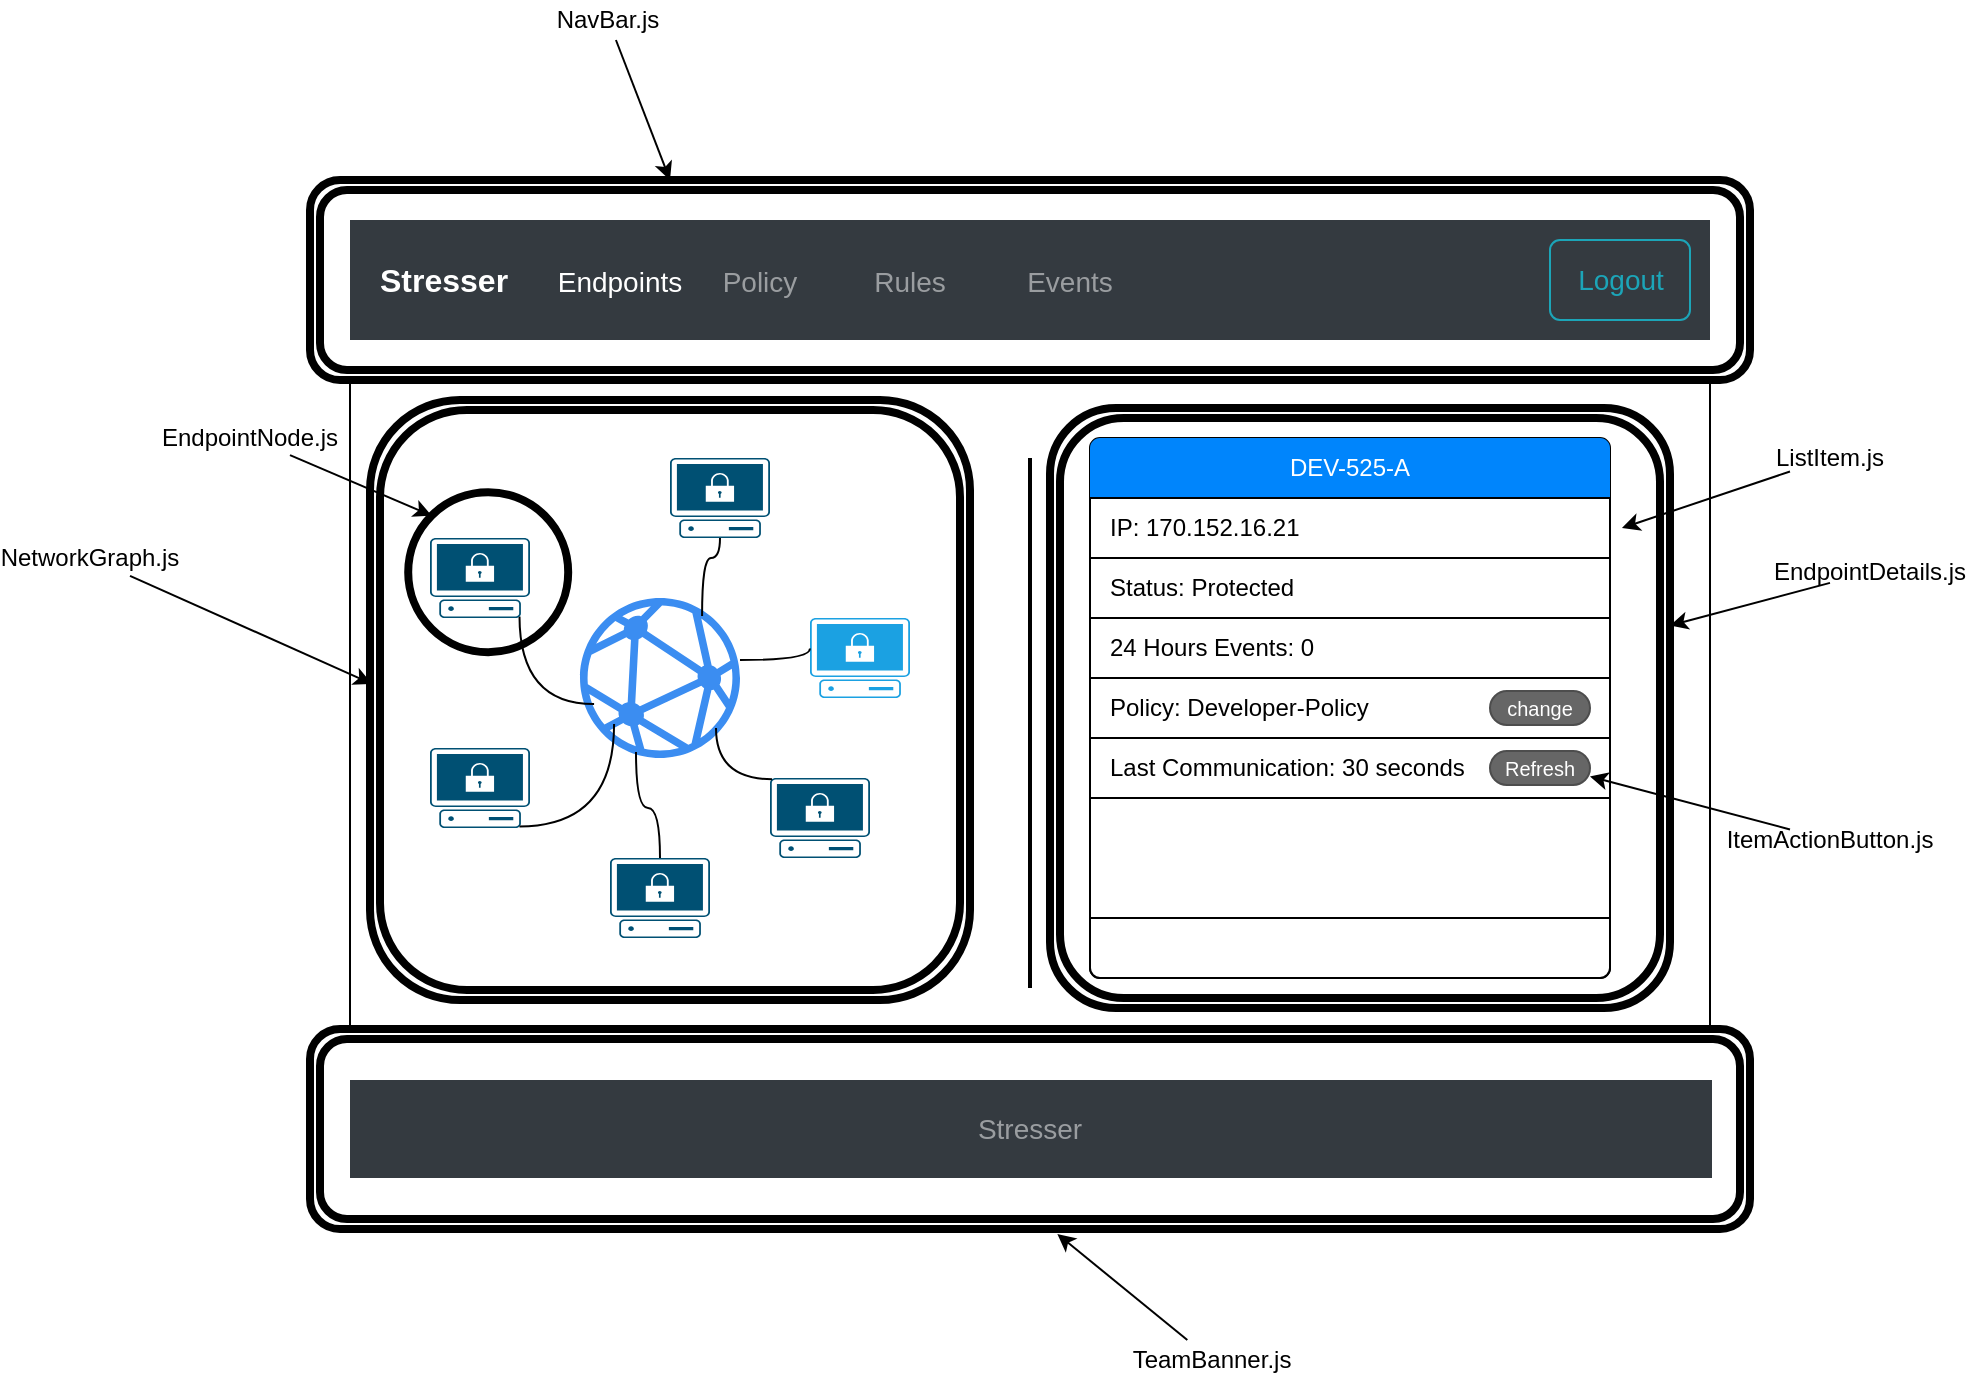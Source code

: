 <mxfile version="13.6.5">
    <diagram id="rAeyCYHqdwfexsLL6dYN" name="Page-1">
        <mxGraphModel dx="1116" dy="792" grid="1" gridSize="10" guides="1" tooltips="1" connect="1" arrows="1" fold="1" page="1" pageScale="1" pageWidth="1100" pageHeight="850" math="0" shadow="0">
            <root>
                <mxCell id="0"/>
                <mxCell id="1" parent="0"/>
                <mxCell id="3" value="" style="rounded=0;whiteSpace=wrap;html=1;" parent="1" vertex="1">
                    <mxGeometry x="180" y="160" width="680" height="480" as="geometry"/>
                </mxCell>
                <mxCell id="23" value="" style="line;strokeWidth=1;rotatable=0;dashed=0;labelPosition=right;align=left;verticalAlign=middle;spacingTop=0;spacingLeft=6;points=[];portConstraint=eastwest;" parent="1" vertex="1">
                    <mxGeometry x="180" y="580" width="680" height="10" as="geometry"/>
                </mxCell>
                <mxCell id="47" value="" style="line;strokeWidth=2;direction=south;html=1;" parent="1" vertex="1">
                    <mxGeometry x="515" y="279" width="10" height="265" as="geometry"/>
                </mxCell>
                <mxCell id="72" value="" style="shape=ext;double=1;rounded=1;whiteSpace=wrap;html=1;strokeWidth=4;" parent="1" vertex="1">
                    <mxGeometry x="190" y="250" width="300" height="300" as="geometry"/>
                </mxCell>
                <mxCell id="26" value="" style="html=1;aspect=fixed;strokeColor=none;shadow=0;align=center;verticalAlign=top;fillColor=#3B8DF1;shape=mxgraph.gcp2.network" parent="1" vertex="1">
                    <mxGeometry x="295" y="349" width="80" height="80" as="geometry"/>
                </mxCell>
                <mxCell id="30" value="" style="points=[[0.02,0.015,0],[0.5,0,0],[0.98,0.015,0],[1,0.38,0],[0.895,0.98,0],[0.5,1,0],[0.105,0.98,0],[0,0.38,0]];verticalLabelPosition=bottom;html=1;verticalAlign=top;aspect=fixed;align=center;pointerEvents=1;shape=mxgraph.cisco19.secure_endpoint_pc;fillColor=#005073;strokeColor=none;" parent="1" vertex="1">
                    <mxGeometry x="220" y="424" width="50" height="40" as="geometry"/>
                </mxCell>
                <mxCell id="31" value="" style="points=[[0.02,0.015,0],[0.5,0,0],[0.98,0.015,0],[1,0.38,0],[0.895,0.98,0],[0.5,1,0],[0.105,0.98,0],[0,0.38,0]];verticalLabelPosition=bottom;html=1;verticalAlign=top;aspect=fixed;align=center;pointerEvents=1;shape=mxgraph.cisco19.secure_endpoint_pc;fillColor=#005073;strokeColor=none;" parent="1" vertex="1">
                    <mxGeometry x="310" y="479" width="50" height="40" as="geometry"/>
                </mxCell>
                <mxCell id="32" value="" style="points=[[0.02,0.015,0],[0.5,0,0],[0.98,0.015,0],[1,0.38,0],[0.895,0.98,0],[0.5,1,0],[0.105,0.98,0],[0,0.38,0]];verticalLabelPosition=bottom;html=1;verticalAlign=top;aspect=fixed;align=center;pointerEvents=1;shape=mxgraph.cisco19.secure_endpoint_pc;fillColor=#005073;strokeColor=none;" parent="1" vertex="1">
                    <mxGeometry x="340" y="279" width="50" height="40" as="geometry"/>
                </mxCell>
                <mxCell id="64" style="edgeStyle=orthogonalEdgeStyle;rounded=0;orthogonalLoop=1;jettySize=auto;html=1;exitX=0.895;exitY=0.98;exitDx=0;exitDy=0;exitPerimeter=0;entryX=0.088;entryY=0.663;entryDx=0;entryDy=0;entryPerimeter=0;endArrow=none;endFill=0;curved=1;" parent="1" source="33" target="26" edge="1">
                    <mxGeometry relative="1" as="geometry"/>
                </mxCell>
                <mxCell id="33" value="" style="points=[[0.02,0.015,0],[0.5,0,0],[0.98,0.015,0],[1,0.38,0],[0.895,0.98,0],[0.5,1,0],[0.105,0.98,0],[0,0.38,0]];verticalLabelPosition=bottom;html=1;verticalAlign=top;aspect=fixed;align=center;pointerEvents=1;shape=mxgraph.cisco19.secure_endpoint_pc;fillColor=#005073;strokeColor=none;" parent="1" vertex="1">
                    <mxGeometry x="220" y="319" width="50" height="40" as="geometry"/>
                </mxCell>
                <mxCell id="44" value="" style="points=[[0.02,0.015,0],[0.5,0,0],[0.98,0.015,0],[1,0.38,0],[0.895,0.98,0],[0.5,1,0],[0.105,0.98,0],[0,0.38,0]];verticalLabelPosition=bottom;html=1;verticalAlign=top;aspect=fixed;align=center;pointerEvents=1;shape=mxgraph.cisco19.secure_endpoint_pc;fillColor=#005073;strokeColor=none;" parent="1" vertex="1">
                    <mxGeometry x="390" y="439" width="50" height="40" as="geometry"/>
                </mxCell>
                <mxCell id="45" value="" style="points=[[0.02,0.015,0],[0.5,0,0],[0.98,0.015,0],[1,0.38,0],[0.895,0.98,0],[0.5,1,0],[0.105,0.98,0],[0,0.38,0]];verticalLabelPosition=bottom;html=1;verticalAlign=top;aspect=fixed;align=center;pointerEvents=1;shape=mxgraph.cisco19.secure_endpoint_pc;fillColor=#1ba1e2;strokeColor=#006EAF;fontColor=#ffffff;" parent="1" vertex="1">
                    <mxGeometry x="410" y="359" width="50" height="40" as="geometry"/>
                </mxCell>
                <mxCell id="65" style="edgeStyle=orthogonalEdgeStyle;rounded=0;orthogonalLoop=1;jettySize=auto;html=1;exitX=0.895;exitY=0.98;exitDx=0;exitDy=0;exitPerimeter=0;entryX=0.088;entryY=0.663;entryDx=0;entryDy=0;entryPerimeter=0;endArrow=none;endFill=0;curved=1;" parent="1" source="30" edge="1">
                    <mxGeometry relative="1" as="geometry">
                        <mxPoint x="274.75" y="368.2" as="sourcePoint"/>
                        <mxPoint x="312.04" y="412.04" as="targetPoint"/>
                        <Array as="points">
                            <mxPoint x="312" y="463"/>
                        </Array>
                    </mxGeometry>
                </mxCell>
                <mxCell id="67" style="edgeStyle=orthogonalEdgeStyle;rounded=0;orthogonalLoop=1;jettySize=auto;html=1;exitX=0.02;exitY=0.015;exitDx=0;exitDy=0;exitPerimeter=0;endArrow=none;endFill=0;curved=1;entryX=0.85;entryY=0.813;entryDx=0;entryDy=0;entryPerimeter=0;" parent="1" source="44" target="26" edge="1">
                    <mxGeometry relative="1" as="geometry">
                        <mxPoint x="345" y="489" as="sourcePoint"/>
                        <mxPoint x="332" y="440" as="targetPoint"/>
                        <Array as="points"/>
                    </mxGeometry>
                </mxCell>
                <mxCell id="68" style="edgeStyle=orthogonalEdgeStyle;rounded=0;orthogonalLoop=1;jettySize=auto;html=1;endArrow=none;endFill=0;curved=1;entryX=0;entryY=0.38;entryDx=0;entryDy=0;entryPerimeter=0;exitX=1;exitY=0.388;exitDx=0;exitDy=0;exitPerimeter=0;" parent="1" source="26" target="45" edge="1">
                    <mxGeometry relative="1" as="geometry">
                        <mxPoint x="345" y="489" as="sourcePoint"/>
                        <mxPoint x="353" y="435" as="targetPoint"/>
                        <Array as="points"/>
                    </mxGeometry>
                </mxCell>
                <mxCell id="69" style="edgeStyle=orthogonalEdgeStyle;rounded=0;orthogonalLoop=1;jettySize=auto;html=1;endArrow=none;endFill=0;curved=1;entryX=0.5;entryY=1;entryDx=0;entryDy=0;entryPerimeter=0;exitX=0.763;exitY=0.113;exitDx=0;exitDy=0;exitPerimeter=0;" parent="1" source="26" target="32" edge="1">
                    <mxGeometry relative="1" as="geometry">
                        <mxPoint x="386.04" y="409" as="sourcePoint"/>
                        <mxPoint x="420" y="384.2" as="targetPoint"/>
                        <Array as="points"/>
                    </mxGeometry>
                </mxCell>
                <mxCell id="70" style="edgeStyle=orthogonalEdgeStyle;rounded=0;orthogonalLoop=1;jettySize=auto;html=1;exitX=0.5;exitY=0;exitDx=0;exitDy=0;exitPerimeter=0;endArrow=none;endFill=0;curved=1;entryX=0.35;entryY=0.963;entryDx=0;entryDy=0;entryPerimeter=0;" parent="1" source="31" target="26" edge="1">
                    <mxGeometry relative="1" as="geometry">
                        <mxPoint x="401" y="449.6" as="sourcePoint"/>
                        <mxPoint x="373" y="424.04" as="targetPoint"/>
                        <Array as="points"/>
                    </mxGeometry>
                </mxCell>
                <mxCell id="73" value="NetworkGraph.js" style="text;html=1;strokeColor=none;fillColor=none;align=center;verticalAlign=middle;whiteSpace=wrap;rounded=0;" parent="1" vertex="1">
                    <mxGeometry x="30" y="319" width="40" height="20" as="geometry"/>
                </mxCell>
                <mxCell id="74" value="" style="endArrow=classic;html=1;entryX=0.003;entryY=0.473;entryDx=0;entryDy=0;entryPerimeter=0;" parent="1" source="73" target="72" edge="1">
                    <mxGeometry width="50" height="50" relative="1" as="geometry">
                        <mxPoint x="520" y="430" as="sourcePoint"/>
                        <mxPoint x="570" y="380" as="targetPoint"/>
                    </mxGeometry>
                </mxCell>
                <mxCell id="75" value="" style="shape=ext;double=1;rounded=1;whiteSpace=wrap;html=1;strokeWidth=4;" parent="1" vertex="1">
                    <mxGeometry x="160" y="140" width="720" height="100" as="geometry"/>
                </mxCell>
                <mxCell id="5" value="Stresser" style="html=1;shadow=0;dashed=0;fillColor=#343A40;strokeColor=none;fontSize=16;fontColor=#ffffff;align=left;spacing=15;fontStyle=1" parent="1" vertex="1">
                    <mxGeometry x="180" y="160" width="680" height="60" as="geometry"/>
                </mxCell>
                <mxCell id="6" value="Endpoints" style="fillColor=none;strokeColor=none;fontSize=14;fontColor=#ffffff;align=center;" parent="5" vertex="1">
                    <mxGeometry width="70" height="40" relative="1" as="geometry">
                        <mxPoint x="100" y="10" as="offset"/>
                    </mxGeometry>
                </mxCell>
                <mxCell id="7" value="Policy" style="fillColor=none;strokeColor=none;fontSize=14;fontColor=#9A9DA0;align=center;" parent="5" vertex="1">
                    <mxGeometry width="70" height="40" relative="1" as="geometry">
                        <mxPoint x="170" y="10" as="offset"/>
                    </mxGeometry>
                </mxCell>
                <mxCell id="8" value="Rules" style="fillColor=none;strokeColor=none;fontSize=14;fontColor=#9A9DA0;align=center;spacingRight=0;" parent="5" vertex="1">
                    <mxGeometry width="80" height="40" relative="1" as="geometry">
                        <mxPoint x="240" y="10" as="offset"/>
                    </mxGeometry>
                </mxCell>
                <mxCell id="9" value="Events" style="fillColor=none;strokeColor=none;fontSize=14;fontColor=#9A9DA0;align=center;" parent="5" vertex="1">
                    <mxGeometry width="80" height="40" relative="1" as="geometry">
                        <mxPoint x="320" y="10" as="offset"/>
                    </mxGeometry>
                </mxCell>
                <mxCell id="10" value="Logout" style="html=1;shadow=0;dashed=0;shape=mxgraph.bootstrap.rrect;rSize=5;fontSize=14;fontColor=#1CA5B8;strokeColor=#1CA5B8;fillColor=none;" parent="5" vertex="1">
                    <mxGeometry x="1" width="70" height="40" relative="1" as="geometry">
                        <mxPoint x="-80" y="10" as="offset"/>
                    </mxGeometry>
                </mxCell>
                <mxCell id="76" value="NavBar.js" style="text;html=1;strokeColor=none;fillColor=none;align=center;verticalAlign=middle;whiteSpace=wrap;rounded=0;" parent="1" vertex="1">
                    <mxGeometry x="289.1" y="50" width="40" height="20" as="geometry"/>
                </mxCell>
                <mxCell id="77" value="" style="endArrow=classic;html=1;entryX=0.25;entryY=0;entryDx=0;entryDy=0;" parent="1" source="76" target="75" edge="1">
                    <mxGeometry width="50" height="50" relative="1" as="geometry">
                        <mxPoint x="779.1" y="161" as="sourcePoint"/>
                        <mxPoint x="460.0" y="122.9" as="targetPoint"/>
                    </mxGeometry>
                </mxCell>
                <mxCell id="78" value="" style="shape=ext;double=1;rounded=1;whiteSpace=wrap;html=1;strokeWidth=4;arcSize=11;" parent="1" vertex="1">
                    <mxGeometry x="530" y="254" width="310" height="300" as="geometry"/>
                </mxCell>
                <mxCell id="49" value="" style="html=1;shadow=0;dashed=0;shape=mxgraph.bootstrap.rrect;rSize=5;html=1;whiteSpace=wrap;" parent="1" vertex="1">
                    <mxGeometry x="550" y="269" width="260" height="270" as="geometry"/>
                </mxCell>
                <mxCell id="50" value="DEV-525-A" style="html=1;shadow=0;dashed=0;shape=mxgraph.bootstrap.topButton;rSize=5;strokeColor=none;fillColor=#0085FC;fontColor=#ffffff;perimeter=none;whiteSpace=wrap;resizeWidth=1;align=center;spacing=10;" parent="49" vertex="1">
                    <mxGeometry width="260" height="30" relative="1" as="geometry"/>
                </mxCell>
                <mxCell id="51" value="IP: 170.152.16.21" style="strokeColor=inherit;fillColor=inherit;gradientColor=inherit;fontColor=inherit;html=1;shadow=0;dashed=0;perimeter=none;whiteSpace=wrap;resizeWidth=1;align=left;spacing=10;" parent="49" vertex="1">
                    <mxGeometry width="260" height="30" relative="1" as="geometry">
                        <mxPoint y="30" as="offset"/>
                    </mxGeometry>
                </mxCell>
                <mxCell id="52" value="Status: Protected" style="strokeColor=inherit;fillColor=inherit;gradientColor=inherit;fontColor=inherit;html=1;shadow=0;dashed=0;perimeter=none;whiteSpace=wrap;resizeWidth=1;align=left;spacing=10;" parent="49" vertex="1">
                    <mxGeometry width="260" height="30" relative="1" as="geometry">
                        <mxPoint y="60" as="offset"/>
                    </mxGeometry>
                </mxCell>
                <mxCell id="53" value="24 Hours Events: 0" style="strokeColor=inherit;fillColor=inherit;gradientColor=inherit;fontColor=inherit;html=1;shadow=0;dashed=0;perimeter=none;whiteSpace=wrap;resizeWidth=1;align=left;spacing=10;" parent="49" vertex="1">
                    <mxGeometry width="260" height="30" relative="1" as="geometry">
                        <mxPoint y="90" as="offset"/>
                    </mxGeometry>
                </mxCell>
                <mxCell id="54" value="" style="strokeColor=inherit;fillColor=inherit;gradientColor=inherit;fontColor=inherit;html=1;shadow=0;dashed=0;shape=mxgraph.bootstrap.bottomButton;rSize=5;perimeter=none;whiteSpace=wrap;resizeWidth=1;resizeHeight=0;align=left;spacing=10;" parent="49" vertex="1">
                    <mxGeometry y="1" width="260" height="30" relative="1" as="geometry">
                        <mxPoint y="-30" as="offset"/>
                    </mxGeometry>
                </mxCell>
                <mxCell id="55" value="Policy: Developer-Policy" style="strokeColor=inherit;fillColor=inherit;gradientColor=inherit;fontColor=inherit;html=1;shadow=0;dashed=0;perimeter=none;whiteSpace=wrap;resizeWidth=1;align=left;spacing=10;" parent="49" vertex="1">
                    <mxGeometry y="120" width="260" height="30" as="geometry"/>
                </mxCell>
                <mxCell id="56" value="Last Communication: 30 seconds" style="strokeColor=inherit;fillColor=inherit;gradientColor=inherit;fontColor=inherit;html=1;shadow=0;dashed=0;perimeter=none;whiteSpace=wrap;resizeWidth=1;align=left;spacing=10;" parent="49" vertex="1">
                    <mxGeometry y="150" width="260" height="30" as="geometry"/>
                </mxCell>
                <mxCell id="60" value="change" style="rounded=1;html=1;shadow=0;dashed=0;whiteSpace=wrap;fontSize=10;fillColor=#666666;align=center;strokeColor=#4D4D4D;fontColor=#ffffff;arcSize=50;" parent="49" vertex="1">
                    <mxGeometry x="200" y="126.56" width="50" height="16.88" as="geometry"/>
                </mxCell>
                <mxCell id="62" value="Refresh" style="rounded=1;html=1;shadow=0;dashed=0;whiteSpace=wrap;fontSize=10;fillColor=#666666;align=center;strokeColor=#4D4D4D;fontColor=#ffffff;arcSize=50;" parent="49" vertex="1">
                    <mxGeometry x="200" y="156.56" width="50" height="16.88" as="geometry"/>
                </mxCell>
                <mxCell id="80" value="EndpointDetails.js" style="text;html=1;strokeColor=none;fillColor=none;align=center;verticalAlign=middle;whiteSpace=wrap;rounded=0;" parent="1" vertex="1">
                    <mxGeometry x="920" y="326.1" width="40" height="20" as="geometry"/>
                </mxCell>
                <mxCell id="81" value="" style="endArrow=classic;html=1;" parent="1" source="80" target="78" edge="1">
                    <mxGeometry width="50" height="50" relative="1" as="geometry">
                        <mxPoint x="1410" y="437.1" as="sourcePoint"/>
                        <mxPoint x="1090.9" y="399.0" as="targetPoint"/>
                    </mxGeometry>
                </mxCell>
                <mxCell id="82" value="" style="shape=ext;double=1;rounded=1;whiteSpace=wrap;html=1;strokeWidth=4;" parent="1" vertex="1">
                    <mxGeometry x="160" y="564.5" width="720" height="100" as="geometry"/>
                </mxCell>
                <mxCell id="89" value="" style="html=1;shadow=0;dashed=0;fillColor=#343A40;strokeColor=none;fontSize=16;fontColor=#ffffff;align=left;spacing=15;fontStyle=1" parent="1" vertex="1">
                    <mxGeometry x="180" y="590" width="681" height="49" as="geometry"/>
                </mxCell>
                <mxCell id="90" value="Stresser" style="fillColor=none;strokeColor=none;fontSize=14;fontColor=#9A9DA0;align=center;spacingRight=0;" parent="89" vertex="1">
                    <mxGeometry width="80" height="40" relative="1" as="geometry">
                        <mxPoint x="300" y="3.5" as="offset"/>
                    </mxGeometry>
                </mxCell>
                <mxCell id="91" value="TeamBanner.js" style="text;html=1;strokeColor=none;fillColor=none;align=center;verticalAlign=middle;whiteSpace=wrap;rounded=0;" parent="1" vertex="1">
                    <mxGeometry x="590.93" y="720" width="40" height="20" as="geometry"/>
                </mxCell>
                <mxCell id="92" value="" style="endArrow=classic;html=1;entryX=0.519;entryY=1.025;entryDx=0;entryDy=0;entryPerimeter=0;" parent="1" source="91" target="82" edge="1">
                    <mxGeometry width="50" height="50" relative="1" as="geometry">
                        <mxPoint x="1080.93" y="831" as="sourcePoint"/>
                        <mxPoint x="510.0" y="819.8" as="targetPoint"/>
                    </mxGeometry>
                </mxCell>
                <mxCell id="95" value="EndpointNode.js" style="text;html=1;strokeColor=none;fillColor=none;align=center;verticalAlign=middle;whiteSpace=wrap;rounded=0;" parent="1" vertex="1">
                    <mxGeometry x="110" y="259" width="40" height="20" as="geometry"/>
                </mxCell>
                <mxCell id="96" value="" style="endArrow=classic;html=1;entryX=0;entryY=0;entryDx=0;entryDy=0;" parent="1" source="95" target="97" edge="1">
                    <mxGeometry width="50" height="50" relative="1" as="geometry">
                        <mxPoint x="539.1" y="351" as="sourcePoint"/>
                        <mxPoint x="220.0" y="312.9" as="targetPoint"/>
                    </mxGeometry>
                </mxCell>
                <mxCell id="97" value="" style="ellipse;whiteSpace=wrap;html=1;aspect=fixed;strokeWidth=4;fillColor=none;" parent="1" vertex="1">
                    <mxGeometry x="209.1" y="296.1" width="80" height="80" as="geometry"/>
                </mxCell>
                <mxCell id="98" value="ListItem.js" style="text;html=1;strokeColor=none;fillColor=none;align=center;verticalAlign=middle;whiteSpace=wrap;rounded=0;" parent="1" vertex="1">
                    <mxGeometry x="900" y="269" width="40" height="20" as="geometry"/>
                </mxCell>
                <mxCell id="99" value="" style="endArrow=classic;html=1;entryX=1.023;entryY=0.5;entryDx=0;entryDy=0;entryPerimeter=0;" parent="1" source="98" target="51" edge="1">
                    <mxGeometry width="50" height="50" relative="1" as="geometry">
                        <mxPoint x="1329.1" y="361" as="sourcePoint"/>
                        <mxPoint x="1010.816" y="317.816" as="targetPoint"/>
                    </mxGeometry>
                </mxCell>
                <mxCell id="102" value="ItemActionButton.js" style="text;html=1;strokeColor=none;fillColor=none;align=center;verticalAlign=middle;whiteSpace=wrap;rounded=0;" parent="1" vertex="1">
                    <mxGeometry x="900" y="460" width="40" height="20" as="geometry"/>
                </mxCell>
                <mxCell id="103" value="" style="endArrow=classic;html=1;entryX=1;entryY=0.75;entryDx=0;entryDy=0;" parent="1" source="102" target="62" edge="1">
                    <mxGeometry width="50" height="50" relative="1" as="geometry">
                        <mxPoint x="1329.1" y="552" as="sourcePoint"/>
                        <mxPoint x="815.98" y="505" as="targetPoint"/>
                    </mxGeometry>
                </mxCell>
            </root>
        </mxGraphModel>
    </diagram>
</mxfile>